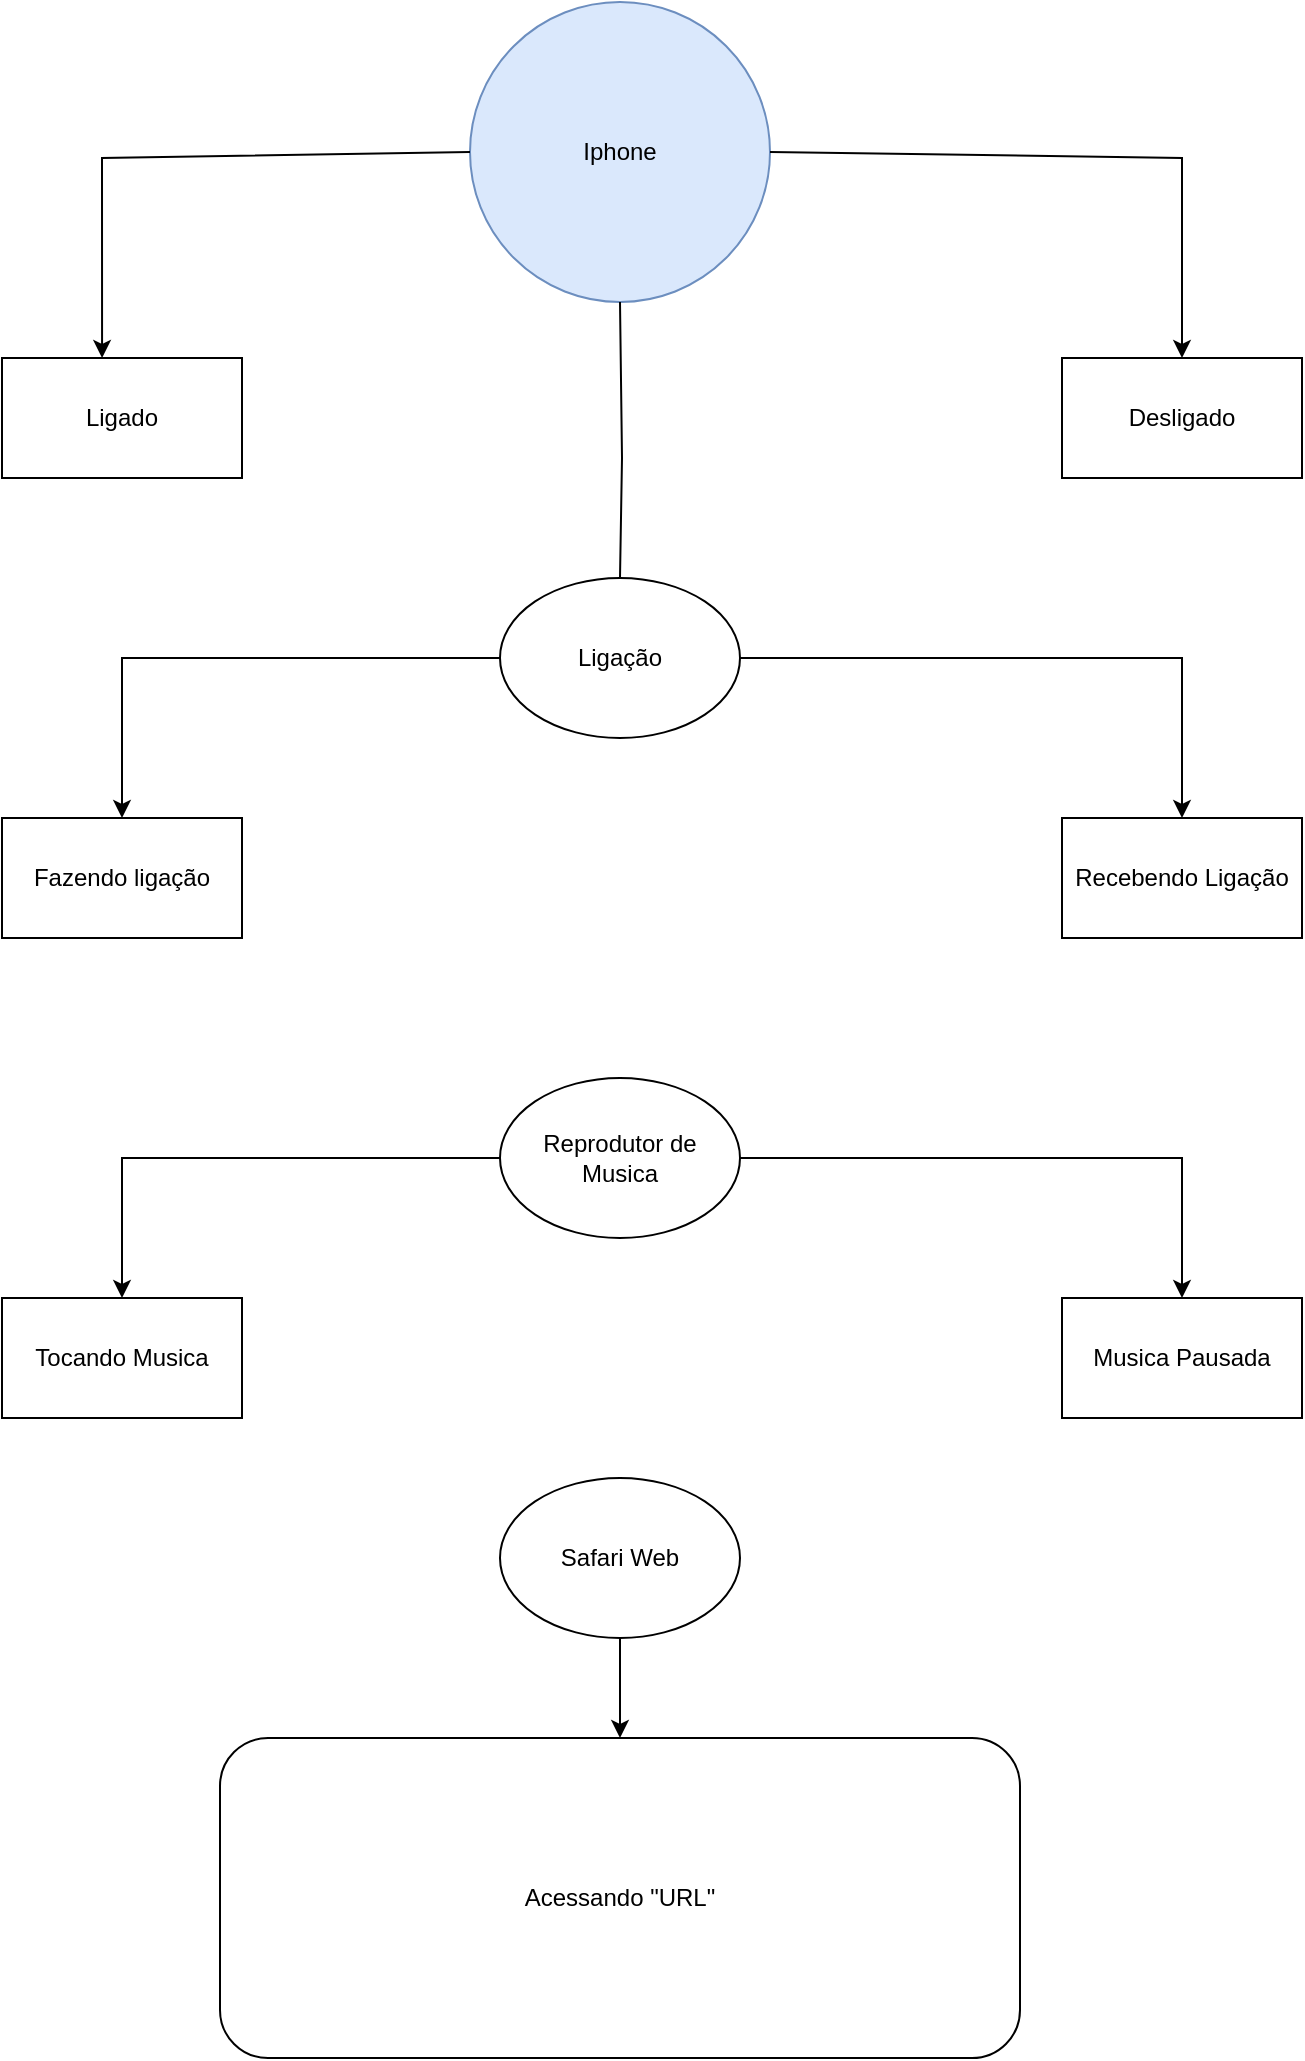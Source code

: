 <mxfile version="24.7.16">
  <diagram name="Página-1" id="W5P-2h7rpzLacNUmjwZc">
    <mxGraphModel dx="874" dy="2772" grid="1" gridSize="10" guides="1" tooltips="1" connect="1" arrows="1" fold="1" page="1" pageScale="1" pageWidth="827" pageHeight="1169" math="0" shadow="0">
      <root>
        <mxCell id="0" />
        <mxCell id="1" parent="0" />
        <mxCell id="iqcikgxwfuNn-7wsC3-G-1" value="Iphone" style="ellipse;whiteSpace=wrap;html=1;aspect=fixed;fillColor=#dae8fc;strokeColor=#6c8ebf;" vertex="1" parent="1">
          <mxGeometry x="324" y="-2338" width="150" height="150" as="geometry" />
        </mxCell>
        <mxCell id="iqcikgxwfuNn-7wsC3-G-2" value="Ligado" style="rounded=0;whiteSpace=wrap;html=1;" vertex="1" parent="1">
          <mxGeometry x="90" y="-2160" width="120" height="60" as="geometry" />
        </mxCell>
        <mxCell id="iqcikgxwfuNn-7wsC3-G-3" value="Desligado" style="rounded=0;whiteSpace=wrap;html=1;" vertex="1" parent="1">
          <mxGeometry x="620" y="-2160" width="120" height="60" as="geometry" />
        </mxCell>
        <mxCell id="iqcikgxwfuNn-7wsC3-G-4" value="Ligação" style="ellipse;whiteSpace=wrap;html=1;" vertex="1" parent="1">
          <mxGeometry x="339" y="-2050" width="120" height="80" as="geometry" />
        </mxCell>
        <mxCell id="iqcikgxwfuNn-7wsC3-G-5" value="Fazendo ligação" style="rounded=0;whiteSpace=wrap;html=1;" vertex="1" parent="1">
          <mxGeometry x="90" y="-1930" width="120" height="60" as="geometry" />
        </mxCell>
        <mxCell id="iqcikgxwfuNn-7wsC3-G-6" value="Recebendo Ligação" style="rounded=0;whiteSpace=wrap;html=1;" vertex="1" parent="1">
          <mxGeometry x="620" y="-1930" width="120" height="60" as="geometry" />
        </mxCell>
        <mxCell id="iqcikgxwfuNn-7wsC3-G-7" value="Reprodutor de Musica" style="ellipse;whiteSpace=wrap;html=1;" vertex="1" parent="1">
          <mxGeometry x="339" y="-1800" width="120" height="80" as="geometry" />
        </mxCell>
        <mxCell id="iqcikgxwfuNn-7wsC3-G-8" value="Tocando Musica" style="rounded=0;whiteSpace=wrap;html=1;" vertex="1" parent="1">
          <mxGeometry x="90" y="-1690" width="120" height="60" as="geometry" />
        </mxCell>
        <mxCell id="iqcikgxwfuNn-7wsC3-G-9" value="Musica Pausada" style="rounded=0;whiteSpace=wrap;html=1;" vertex="1" parent="1">
          <mxGeometry x="620" y="-1690" width="120" height="60" as="geometry" />
        </mxCell>
        <mxCell id="iqcikgxwfuNn-7wsC3-G-10" value="Safari Web" style="ellipse;whiteSpace=wrap;html=1;" vertex="1" parent="1">
          <mxGeometry x="339" y="-1600" width="120" height="80" as="geometry" />
        </mxCell>
        <mxCell id="iqcikgxwfuNn-7wsC3-G-11" value="Acessando &quot;URL&quot;" style="rounded=1;whiteSpace=wrap;html=1;" vertex="1" parent="1">
          <mxGeometry x="199" y="-1470" width="400" height="160" as="geometry" />
        </mxCell>
        <mxCell id="iqcikgxwfuNn-7wsC3-G-13" value="" style="endArrow=classic;html=1;rounded=0;exitX=0;exitY=0.5;exitDx=0;exitDy=0;entryX=0.417;entryY=0;entryDx=0;entryDy=0;entryPerimeter=0;" edge="1" parent="1" source="iqcikgxwfuNn-7wsC3-G-1" target="iqcikgxwfuNn-7wsC3-G-2">
          <mxGeometry width="50" height="50" relative="1" as="geometry">
            <mxPoint x="390" y="-2170" as="sourcePoint" />
            <mxPoint x="230" y="-2230" as="targetPoint" />
            <Array as="points">
              <mxPoint x="140" y="-2260" />
            </Array>
          </mxGeometry>
        </mxCell>
        <mxCell id="iqcikgxwfuNn-7wsC3-G-14" value="" style="endArrow=classic;html=1;rounded=0;entryX=0.5;entryY=0;entryDx=0;entryDy=0;exitX=1;exitY=0.5;exitDx=0;exitDy=0;" edge="1" parent="1" source="iqcikgxwfuNn-7wsC3-G-1" target="iqcikgxwfuNn-7wsC3-G-3">
          <mxGeometry width="50" height="50" relative="1" as="geometry">
            <mxPoint x="390" y="-2170" as="sourcePoint" />
            <mxPoint x="440" y="-2220" as="targetPoint" />
            <Array as="points">
              <mxPoint x="680" y="-2260" />
            </Array>
          </mxGeometry>
        </mxCell>
        <mxCell id="iqcikgxwfuNn-7wsC3-G-15" value="" style="endArrow=none;html=1;rounded=0;exitX=0.5;exitY=0;exitDx=0;exitDy=0;entryX=0.5;entryY=1;entryDx=0;entryDy=0;" edge="1" parent="1" source="iqcikgxwfuNn-7wsC3-G-4" target="iqcikgxwfuNn-7wsC3-G-1">
          <mxGeometry width="50" height="50" relative="1" as="geometry">
            <mxPoint x="390" y="-2170" as="sourcePoint" />
            <mxPoint x="440" y="-2220" as="targetPoint" />
            <Array as="points">
              <mxPoint x="400" y="-2110" />
            </Array>
          </mxGeometry>
        </mxCell>
        <mxCell id="iqcikgxwfuNn-7wsC3-G-16" value="" style="endArrow=classic;html=1;rounded=0;entryX=0.5;entryY=0;entryDx=0;entryDy=0;exitX=0;exitY=0.5;exitDx=0;exitDy=0;" edge="1" parent="1" source="iqcikgxwfuNn-7wsC3-G-4" target="iqcikgxwfuNn-7wsC3-G-5">
          <mxGeometry width="50" height="50" relative="1" as="geometry">
            <mxPoint x="390" y="-1870" as="sourcePoint" />
            <mxPoint x="440" y="-1920" as="targetPoint" />
            <Array as="points">
              <mxPoint x="150" y="-2010" />
            </Array>
          </mxGeometry>
        </mxCell>
        <mxCell id="iqcikgxwfuNn-7wsC3-G-17" value="" style="endArrow=classic;html=1;rounded=0;entryX=0.5;entryY=0;entryDx=0;entryDy=0;exitX=1;exitY=0.5;exitDx=0;exitDy=0;" edge="1" parent="1" source="iqcikgxwfuNn-7wsC3-G-4" target="iqcikgxwfuNn-7wsC3-G-6">
          <mxGeometry width="50" height="50" relative="1" as="geometry">
            <mxPoint x="390" y="-1870" as="sourcePoint" />
            <mxPoint x="440" y="-1920" as="targetPoint" />
            <Array as="points">
              <mxPoint x="680" y="-2010" />
            </Array>
          </mxGeometry>
        </mxCell>
        <mxCell id="iqcikgxwfuNn-7wsC3-G-18" value="" style="endArrow=classic;html=1;rounded=0;entryX=0.5;entryY=0;entryDx=0;entryDy=0;exitX=0.5;exitY=1;exitDx=0;exitDy=0;" edge="1" parent="1" source="iqcikgxwfuNn-7wsC3-G-10" target="iqcikgxwfuNn-7wsC3-G-11">
          <mxGeometry width="50" height="50" relative="1" as="geometry">
            <mxPoint x="390" y="-1570" as="sourcePoint" />
            <mxPoint x="440" y="-1620" as="targetPoint" />
          </mxGeometry>
        </mxCell>
        <mxCell id="iqcikgxwfuNn-7wsC3-G-19" value="" style="endArrow=classic;html=1;rounded=0;entryX=0.5;entryY=0;entryDx=0;entryDy=0;exitX=1;exitY=0.5;exitDx=0;exitDy=0;" edge="1" parent="1" source="iqcikgxwfuNn-7wsC3-G-7" target="iqcikgxwfuNn-7wsC3-G-9">
          <mxGeometry width="50" height="50" relative="1" as="geometry">
            <mxPoint x="390" y="-1670" as="sourcePoint" />
            <mxPoint x="440" y="-1720" as="targetPoint" />
            <Array as="points">
              <mxPoint x="680" y="-1760" />
            </Array>
          </mxGeometry>
        </mxCell>
        <mxCell id="iqcikgxwfuNn-7wsC3-G-20" value="" style="endArrow=classic;html=1;rounded=0;exitX=0;exitY=0.5;exitDx=0;exitDy=0;entryX=0.5;entryY=0;entryDx=0;entryDy=0;" edge="1" parent="1" source="iqcikgxwfuNn-7wsC3-G-7" target="iqcikgxwfuNn-7wsC3-G-8">
          <mxGeometry width="50" height="50" relative="1" as="geometry">
            <mxPoint x="390" y="-1670" as="sourcePoint" />
            <mxPoint x="440" y="-1720" as="targetPoint" />
            <Array as="points">
              <mxPoint x="150" y="-1760" />
            </Array>
          </mxGeometry>
        </mxCell>
      </root>
    </mxGraphModel>
  </diagram>
</mxfile>

